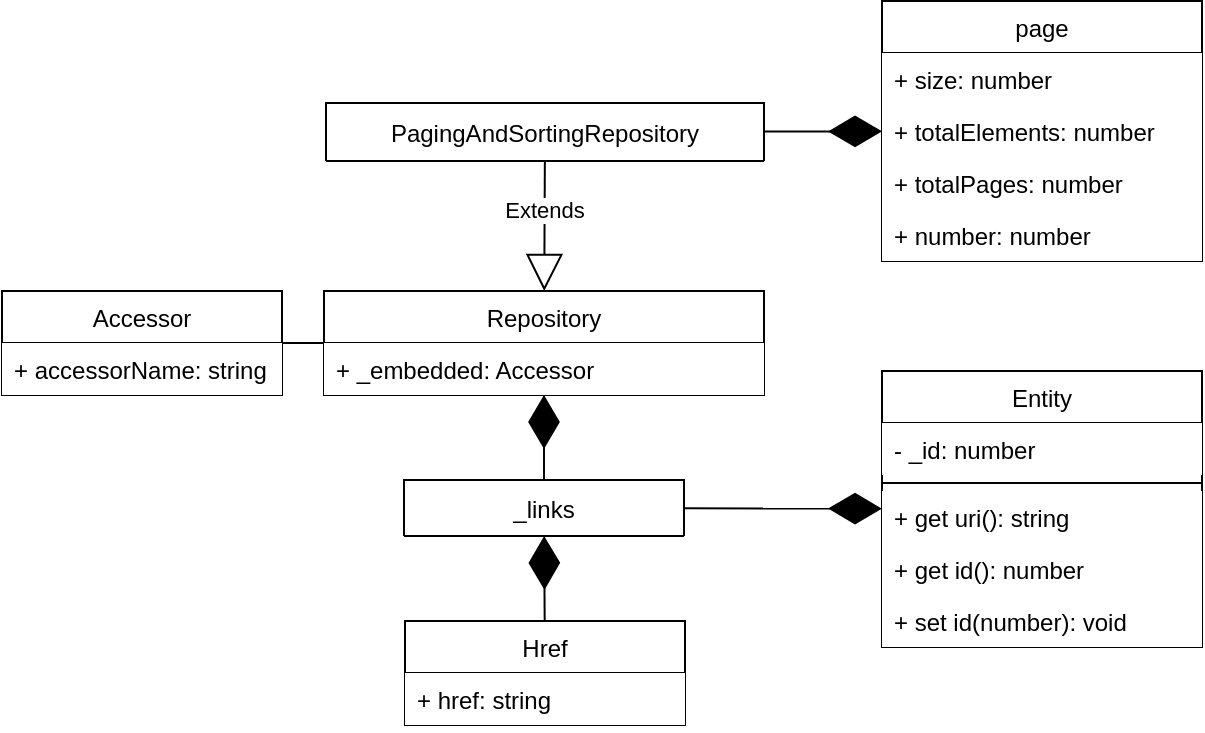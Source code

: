 <mxfile version="10.7.0" type="device"><diagram id="EoLTMozL6-rJOsAEb_7f" name="Page-1"><mxGraphModel dx="700" dy="420" grid="1" gridSize="10" guides="1" tooltips="1" connect="1" arrows="1" fold="1" page="1" pageScale="1" pageWidth="850" pageHeight="1100" math="0" shadow="0"><root><mxCell id="0"/><mxCell id="1" parent="0"/><mxCell id="d45KiV-faZc_09eA9qZt-1" value="Repository" style="swimlane;fontStyle=0;childLayout=stackLayout;horizontal=1;startSize=26;horizontalStack=0;resizeParent=1;resizeParentMax=0;resizeLast=0;collapsible=1;marginBottom=0;fillColor=#FFFFFF;" vertex="1" parent="1"><mxGeometry x="161" y="145.5" width="220" height="52" as="geometry"/></mxCell><mxCell id="d45KiV-faZc_09eA9qZt-2" value="+ _embedded: Accessor" style="text;strokeColor=none;fillColor=#ffffff;align=left;verticalAlign=top;spacingLeft=4;spacingRight=4;overflow=hidden;rotatable=0;points=[[0,0.5],[1,0.5]];portConstraint=eastwest;" vertex="1" parent="d45KiV-faZc_09eA9qZt-1"><mxGeometry y="26" width="220" height="26" as="geometry"/></mxCell><mxCell id="d45KiV-faZc_09eA9qZt-8" value="Href" style="swimlane;fontStyle=0;childLayout=stackLayout;horizontal=1;startSize=26;horizontalStack=0;resizeParent=1;resizeParentMax=0;resizeLast=0;collapsible=1;marginBottom=0;fillColor=#FFFFFF;" vertex="1" parent="1"><mxGeometry x="201.5" y="310.5" width="140" height="52" as="geometry"><mxRectangle x="20" y="171" width="60" height="26" as="alternateBounds"/></mxGeometry></mxCell><mxCell id="d45KiV-faZc_09eA9qZt-9" value="+ href: string" style="text;strokeColor=none;fillColor=#ffffff;align=left;verticalAlign=top;spacingLeft=4;spacingRight=4;overflow=hidden;rotatable=0;points=[[0,0.5],[1,0.5]];portConstraint=eastwest;" vertex="1" parent="d45KiV-faZc_09eA9qZt-8"><mxGeometry y="26" width="140" height="26" as="geometry"/></mxCell><mxCell id="d45KiV-faZc_09eA9qZt-13" value="_links" style="swimlane;fontStyle=0;childLayout=stackLayout;horizontal=1;startSize=52;horizontalStack=0;resizeParent=1;resizeParentMax=0;resizeLast=0;collapsible=1;marginBottom=0;fillColor=#FFFFFF;" vertex="1" parent="1"><mxGeometry x="201" y="240" width="140" height="28" as="geometry"/></mxCell><mxCell id="d45KiV-faZc_09eA9qZt-17" value="" style="endArrow=diamondThin;endFill=1;endSize=24;html=1;" edge="1" parent="1" source="d45KiV-faZc_09eA9qZt-8" target="d45KiV-faZc_09eA9qZt-13"><mxGeometry width="160" relative="1" as="geometry"><mxPoint x="210" y="330.5" as="sourcePoint"/><mxPoint x="370" y="330.5" as="targetPoint"/></mxGeometry></mxCell><mxCell id="d45KiV-faZc_09eA9qZt-18" value="" style="endArrow=diamondThin;endFill=1;endSize=24;html=1;" edge="1" parent="1" source="d45KiV-faZc_09eA9qZt-13" target="d45KiV-faZc_09eA9qZt-1"><mxGeometry width="160" relative="1" as="geometry"><mxPoint x="220" y="416.5" as="sourcePoint"/><mxPoint x="380" y="416.5" as="targetPoint"/></mxGeometry></mxCell><mxCell id="d45KiV-faZc_09eA9qZt-19" value="Accessor" style="swimlane;fontStyle=0;childLayout=stackLayout;horizontal=1;startSize=26;horizontalStack=0;resizeParent=1;resizeParentMax=0;resizeLast=0;collapsible=1;marginBottom=0;fillColor=#FFFFFF;" vertex="1" parent="1"><mxGeometry y="145.5" width="140" height="52" as="geometry"/></mxCell><mxCell id="d45KiV-faZc_09eA9qZt-20" value="+ accessorName: string" style="text;strokeColor=none;fillColor=#ffffff;align=left;verticalAlign=top;spacingLeft=4;spacingRight=4;overflow=hidden;rotatable=0;points=[[0,0.5],[1,0.5]];portConstraint=eastwest;" vertex="1" parent="d45KiV-faZc_09eA9qZt-19"><mxGeometry y="26" width="140" height="26" as="geometry"/></mxCell><mxCell id="d45KiV-faZc_09eA9qZt-28" value="Entity" style="swimlane;fontStyle=0;align=center;verticalAlign=top;childLayout=stackLayout;horizontal=1;startSize=26;horizontalStack=0;resizeParent=1;resizeParentMax=0;resizeLast=0;collapsible=1;marginBottom=0;fillColor=#FFFFFF;" vertex="1" parent="1"><mxGeometry x="440" y="185.5" width="160" height="138" as="geometry"/></mxCell><mxCell id="d45KiV-faZc_09eA9qZt-29" value="- _id: number" style="text;strokeColor=none;fillColor=#ffffff;align=left;verticalAlign=top;spacingLeft=4;spacingRight=4;overflow=hidden;rotatable=0;points=[[0,0.5],[1,0.5]];portConstraint=eastwest;" vertex="1" parent="d45KiV-faZc_09eA9qZt-28"><mxGeometry y="26" width="160" height="26" as="geometry"/></mxCell><mxCell id="d45KiV-faZc_09eA9qZt-33" value="" style="line;strokeWidth=1;fillColor=none;align=left;verticalAlign=middle;spacingTop=-1;spacingLeft=3;spacingRight=3;rotatable=0;labelPosition=right;points=[];portConstraint=eastwest;" vertex="1" parent="d45KiV-faZc_09eA9qZt-28"><mxGeometry y="52" width="160" height="8" as="geometry"/></mxCell><mxCell id="d45KiV-faZc_09eA9qZt-36" value="+ get uri(): string" style="text;strokeColor=none;fillColor=#ffffff;align=left;verticalAlign=top;spacingLeft=4;spacingRight=4;overflow=hidden;rotatable=0;points=[[0,0.5],[1,0.5]];portConstraint=eastwest;" vertex="1" parent="d45KiV-faZc_09eA9qZt-28"><mxGeometry y="60" width="160" height="26" as="geometry"/></mxCell><mxCell id="d45KiV-faZc_09eA9qZt-37" value="+ get id(): number" style="text;strokeColor=none;fillColor=#ffffff;align=left;verticalAlign=top;spacingLeft=4;spacingRight=4;overflow=hidden;rotatable=0;points=[[0,0.5],[1,0.5]];portConstraint=eastwest;" vertex="1" parent="d45KiV-faZc_09eA9qZt-28"><mxGeometry y="86" width="160" height="26" as="geometry"/></mxCell><mxCell id="d45KiV-faZc_09eA9qZt-38" value="+ set id(number): void" style="text;strokeColor=none;fillColor=#ffffff;align=left;verticalAlign=top;spacingLeft=4;spacingRight=4;overflow=hidden;rotatable=0;points=[[0,0.5],[1,0.5]];portConstraint=eastwest;" vertex="1" parent="d45KiV-faZc_09eA9qZt-28"><mxGeometry y="112" width="160" height="26" as="geometry"/></mxCell><mxCell id="d45KiV-faZc_09eA9qZt-34" value="" style="endArrow=diamondThin;endFill=1;endSize=24;html=1;" edge="1" parent="1" source="d45KiV-faZc_09eA9qZt-13" target="d45KiV-faZc_09eA9qZt-28"><mxGeometry width="160" relative="1" as="geometry"><mxPoint x="-20" y="385.5" as="sourcePoint"/><mxPoint x="140" y="385.5" as="targetPoint"/></mxGeometry></mxCell><mxCell id="d45KiV-faZc_09eA9qZt-39" value="PagingAndSortingRepository" style="swimlane;fontStyle=0;childLayout=stackLayout;horizontal=1;startSize=52;horizontalStack=0;resizeParent=1;resizeParentMax=0;resizeLast=0;collapsible=1;marginBottom=0;fillColor=#FFFFFF;" vertex="1" parent="1"><mxGeometry x="162" y="51.5" width="219" height="29" as="geometry"/></mxCell><mxCell id="d45KiV-faZc_09eA9qZt-43" value="Extends" style="endArrow=block;endSize=16;endFill=0;html=1;" edge="1" parent="1" source="d45KiV-faZc_09eA9qZt-39" target="d45KiV-faZc_09eA9qZt-1"><mxGeometry x="-0.231" width="160" relative="1" as="geometry"><mxPoint x="-20" y="385.5" as="sourcePoint"/><mxPoint x="140" y="385.5" as="targetPoint"/><mxPoint as="offset"/></mxGeometry></mxCell><mxCell id="d45KiV-faZc_09eA9qZt-44" value="page" style="swimlane;fontStyle=0;childLayout=stackLayout;horizontal=1;startSize=26;horizontalStack=0;resizeParent=1;resizeParentMax=0;resizeLast=0;collapsible=1;marginBottom=0;fillColor=#FFFFFF;" vertex="1" parent="1"><mxGeometry x="440" y="0.5" width="160" height="130" as="geometry"/></mxCell><mxCell id="d45KiV-faZc_09eA9qZt-45" value="+ size: number" style="text;align=left;verticalAlign=top;spacingLeft=4;spacingRight=4;overflow=hidden;rotatable=0;points=[[0,0.5],[1,0.5]];portConstraint=eastwest;fillColor=#ffffff;" vertex="1" parent="d45KiV-faZc_09eA9qZt-44"><mxGeometry y="26" width="160" height="26" as="geometry"/></mxCell><mxCell id="d45KiV-faZc_09eA9qZt-46" value="+ totalElements: number" style="text;strokeColor=none;fillColor=#ffffff;align=left;verticalAlign=top;spacingLeft=4;spacingRight=4;overflow=hidden;rotatable=0;points=[[0,0.5],[1,0.5]];portConstraint=eastwest;" vertex="1" parent="d45KiV-faZc_09eA9qZt-44"><mxGeometry y="52" width="160" height="26" as="geometry"/></mxCell><mxCell id="d45KiV-faZc_09eA9qZt-47" value="+ totalPages: number" style="text;align=left;verticalAlign=top;spacingLeft=4;spacingRight=4;overflow=hidden;rotatable=0;points=[[0,0.5],[1,0.5]];portConstraint=eastwest;fillColor=#ffffff;" vertex="1" parent="d45KiV-faZc_09eA9qZt-44"><mxGeometry y="78" width="160" height="26" as="geometry"/></mxCell><mxCell id="d45KiV-faZc_09eA9qZt-48" value="+ number: number" style="text;strokeColor=none;fillColor=#ffffff;align=left;verticalAlign=top;spacingLeft=4;spacingRight=4;overflow=hidden;rotatable=0;points=[[0,0.5],[1,0.5]];portConstraint=eastwest;" vertex="1" parent="d45KiV-faZc_09eA9qZt-44"><mxGeometry y="104" width="160" height="26" as="geometry"/></mxCell><mxCell id="d45KiV-faZc_09eA9qZt-49" value="" style="endArrow=diamondThin;endFill=1;endSize=24;html=1;" edge="1" parent="1" source="d45KiV-faZc_09eA9qZt-39" target="d45KiV-faZc_09eA9qZt-44"><mxGeometry width="160" relative="1" as="geometry"><mxPoint x="290" y="105.5" as="sourcePoint"/><mxPoint x="430" y="155.5" as="targetPoint"/></mxGeometry></mxCell><mxCell id="d45KiV-faZc_09eA9qZt-51" value="" style="endArrow=none;html=1;edgeStyle=orthogonalEdgeStyle;entryX=0;entryY=0.5;entryDx=0;entryDy=0;" edge="1" parent="1" source="d45KiV-faZc_09eA9qZt-19" target="d45KiV-faZc_09eA9qZt-1"><mxGeometry relative="1" as="geometry"><mxPoint x="10" y="390" as="sourcePoint"/><mxPoint x="170" y="390" as="targetPoint"/></mxGeometry></mxCell></root></mxGraphModel></diagram></mxfile>